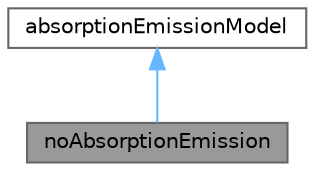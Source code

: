 digraph "noAbsorptionEmission"
{
 // LATEX_PDF_SIZE
  bgcolor="transparent";
  edge [fontname=Helvetica,fontsize=10,labelfontname=Helvetica,labelfontsize=10];
  node [fontname=Helvetica,fontsize=10,shape=box,height=0.2,width=0.4];
  Node1 [id="Node000001",label="noAbsorptionEmission",height=0.2,width=0.4,color="gray40", fillcolor="grey60", style="filled", fontcolor="black",tooltip="Dummy absorption-emission model for 'none'."];
  Node2 -> Node1 [id="edge1_Node000001_Node000002",dir="back",color="steelblue1",style="solid",tooltip=" "];
  Node2 [id="Node000002",label="absorptionEmissionModel",height=0.2,width=0.4,color="gray40", fillcolor="white", style="filled",URL="$classFoam_1_1radiation_1_1absorptionEmissionModel.html",tooltip="Model to supply absorption and emission coefficients for radiation modelling."];
}
